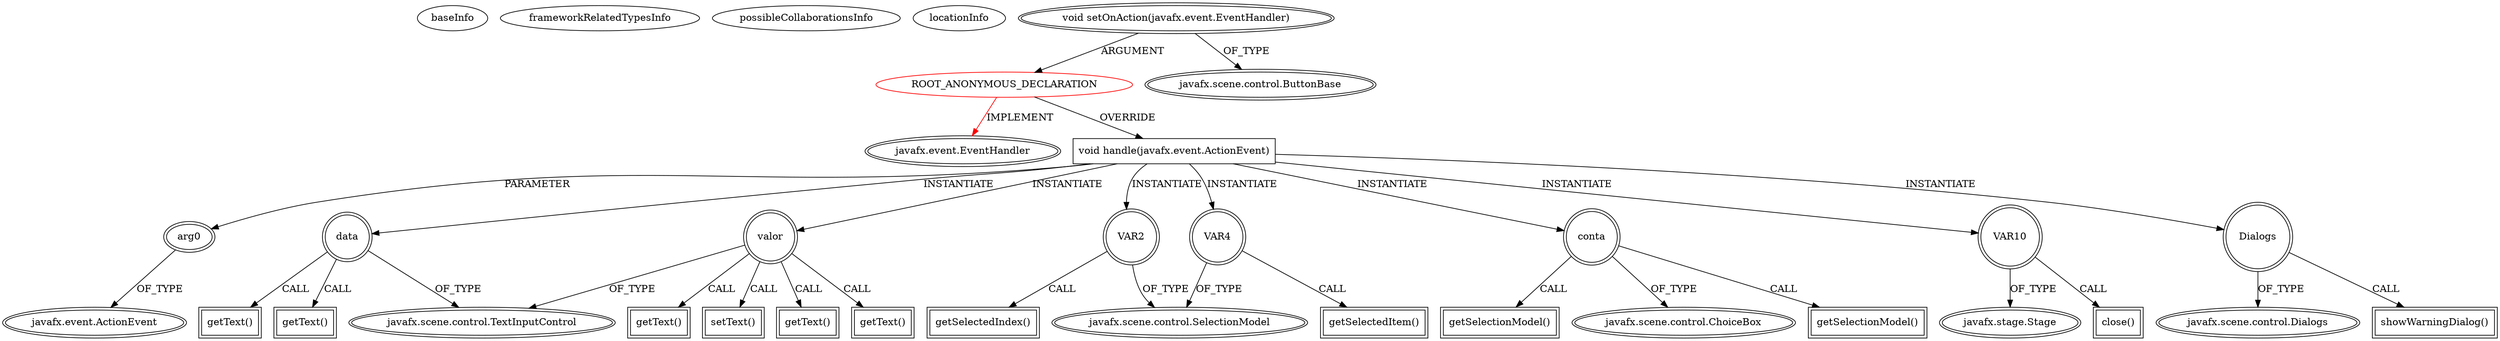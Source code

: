 digraph {
baseInfo[graphId=2502,category="extension_graph",isAnonymous=true,possibleRelation=false]
frameworkRelatedTypesInfo[0="javafx.event.EventHandler"]
possibleCollaborationsInfo[]
locationInfo[projectName="diogocs1-FPessoais",filePath="/diogocs1-FPessoais/FPessoais-master/FinancasPessoais/src/app/controllers/PagtoController.java",contextSignature="void initialize(java.net.URL,java.util.ResourceBundle)",graphId="2502"]
0[label="ROOT_ANONYMOUS_DECLARATION",vertexType="ROOT_ANONYMOUS_DECLARATION",isFrameworkType=false,color=red]
1[label="javafx.event.EventHandler",vertexType="FRAMEWORK_INTERFACE_TYPE",isFrameworkType=true,peripheries=2]
2[label="void setOnAction(javafx.event.EventHandler)",vertexType="OUTSIDE_CALL",isFrameworkType=true,peripheries=2]
3[label="javafx.scene.control.ButtonBase",vertexType="FRAMEWORK_CLASS_TYPE",isFrameworkType=true,peripheries=2]
4[label="void handle(javafx.event.ActionEvent)",vertexType="OVERRIDING_METHOD_DECLARATION",isFrameworkType=false,shape=box]
5[label="arg0",vertexType="PARAMETER_DECLARATION",isFrameworkType=true,peripheries=2]
6[label="javafx.event.ActionEvent",vertexType="FRAMEWORK_CLASS_TYPE",isFrameworkType=true,peripheries=2]
7[label="valor",vertexType="VARIABLE_EXPRESION",isFrameworkType=true,peripheries=2,shape=circle]
9[label="javafx.scene.control.TextInputControl",vertexType="FRAMEWORK_CLASS_TYPE",isFrameworkType=true,peripheries=2]
8[label="getText()",vertexType="INSIDE_CALL",isFrameworkType=true,peripheries=2,shape=box]
11[label="setText()",vertexType="INSIDE_CALL",isFrameworkType=true,peripheries=2,shape=box]
12[label="VAR2",vertexType="VARIABLE_EXPRESION",isFrameworkType=true,peripheries=2,shape=circle]
14[label="javafx.scene.control.SelectionModel",vertexType="FRAMEWORK_CLASS_TYPE",isFrameworkType=true,peripheries=2]
13[label="getSelectedIndex()",vertexType="INSIDE_CALL",isFrameworkType=true,peripheries=2,shape=box]
15[label="conta",vertexType="VARIABLE_EXPRESION",isFrameworkType=true,peripheries=2,shape=circle]
17[label="javafx.scene.control.ChoiceBox",vertexType="FRAMEWORK_CLASS_TYPE",isFrameworkType=true,peripheries=2]
16[label="getSelectionModel()",vertexType="INSIDE_CALL",isFrameworkType=true,peripheries=2,shape=box]
18[label="VAR4",vertexType="VARIABLE_EXPRESION",isFrameworkType=true,peripheries=2,shape=circle]
19[label="getSelectedItem()",vertexType="INSIDE_CALL",isFrameworkType=true,peripheries=2,shape=box]
22[label="getSelectionModel()",vertexType="INSIDE_CALL",isFrameworkType=true,peripheries=2,shape=box]
24[label="getText()",vertexType="INSIDE_CALL",isFrameworkType=true,peripheries=2,shape=box]
25[label="data",vertexType="VARIABLE_EXPRESION",isFrameworkType=true,peripheries=2,shape=circle]
26[label="getText()",vertexType="INSIDE_CALL",isFrameworkType=true,peripheries=2,shape=box]
29[label="getText()",vertexType="INSIDE_CALL",isFrameworkType=true,peripheries=2,shape=box]
31[label="getText()",vertexType="INSIDE_CALL",isFrameworkType=true,peripheries=2,shape=box]
32[label="VAR10",vertexType="VARIABLE_EXPRESION",isFrameworkType=true,peripheries=2,shape=circle]
34[label="javafx.stage.Stage",vertexType="FRAMEWORK_CLASS_TYPE",isFrameworkType=true,peripheries=2]
33[label="close()",vertexType="INSIDE_CALL",isFrameworkType=true,peripheries=2,shape=box]
35[label="Dialogs",vertexType="VARIABLE_EXPRESION",isFrameworkType=true,peripheries=2,shape=circle]
37[label="javafx.scene.control.Dialogs",vertexType="FRAMEWORK_CLASS_TYPE",isFrameworkType=true,peripheries=2]
36[label="showWarningDialog()",vertexType="INSIDE_CALL",isFrameworkType=true,peripheries=2,shape=box]
0->1[label="IMPLEMENT",color=red]
2->0[label="ARGUMENT"]
2->3[label="OF_TYPE"]
0->4[label="OVERRIDE"]
5->6[label="OF_TYPE"]
4->5[label="PARAMETER"]
4->7[label="INSTANTIATE"]
7->9[label="OF_TYPE"]
7->8[label="CALL"]
7->11[label="CALL"]
4->12[label="INSTANTIATE"]
12->14[label="OF_TYPE"]
12->13[label="CALL"]
4->15[label="INSTANTIATE"]
15->17[label="OF_TYPE"]
15->16[label="CALL"]
4->18[label="INSTANTIATE"]
18->14[label="OF_TYPE"]
18->19[label="CALL"]
15->22[label="CALL"]
7->24[label="CALL"]
4->25[label="INSTANTIATE"]
25->9[label="OF_TYPE"]
25->26[label="CALL"]
7->29[label="CALL"]
25->31[label="CALL"]
4->32[label="INSTANTIATE"]
32->34[label="OF_TYPE"]
32->33[label="CALL"]
4->35[label="INSTANTIATE"]
35->37[label="OF_TYPE"]
35->36[label="CALL"]
}
